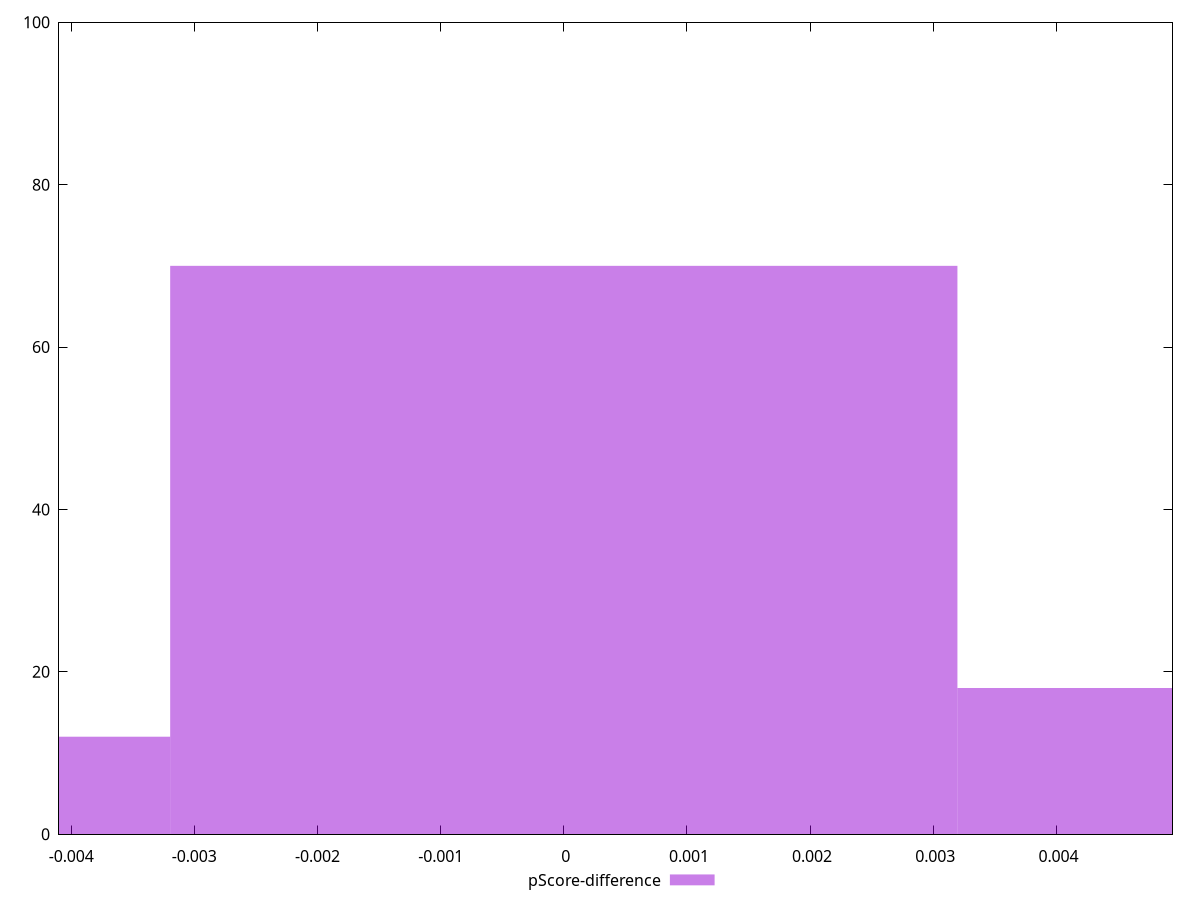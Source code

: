 reset

$pScoreDifference <<EOF
0 70
0.006391994633096542 18
-0.006391994633096542 12
EOF

set key outside below
set boxwidth 0.006391994633096542
set xrange [-0.0040986485428589625:0.004942257760971763]
set yrange [0:100]
set trange [0:100]
set style fill transparent solid 0.5 noborder
set terminal svg size 640, 490 enhanced background rgb 'white'
set output "reports/report_00030_2021-02-24T20-42-31.540Z/max-potential-fid/samples/music/pScore-difference/histogram.svg"

plot $pScoreDifference title "pScore-difference" with boxes

reset
